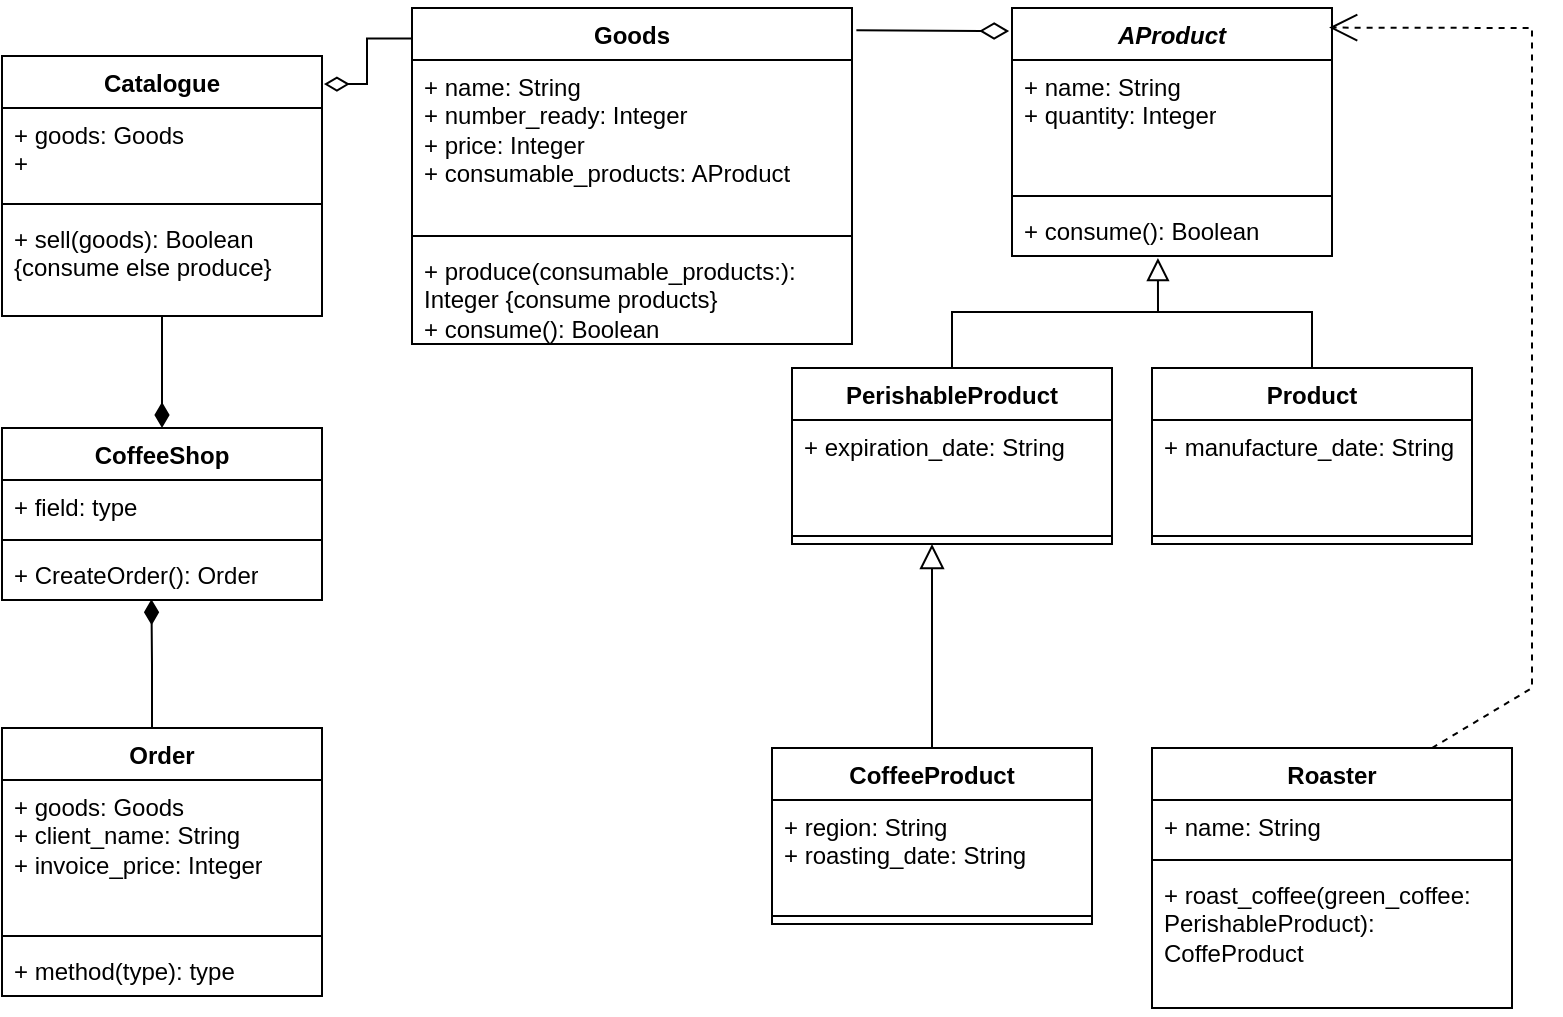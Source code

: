 <mxfile version="22.0.4" type="device">
  <diagram name="Page-1" id="B26PpSdpA0CUQggqFJnL">
    <mxGraphModel dx="2049" dy="1129" grid="1" gridSize="10" guides="1" tooltips="1" connect="1" arrows="1" fold="1" page="1" pageScale="1" pageWidth="827" pageHeight="1169" math="0" shadow="0">
      <root>
        <mxCell id="0" />
        <mxCell id="1" parent="0" />
        <mxCell id="Tgnhw9O2b4wC5MJ8O7pF-2" value="&lt;i&gt;AProduct&lt;/i&gt;" style="swimlane;fontStyle=1;align=center;verticalAlign=top;childLayout=stackLayout;horizontal=1;startSize=26;horizontalStack=0;resizeParent=1;resizeParentMax=0;resizeLast=0;collapsible=1;marginBottom=0;whiteSpace=wrap;html=1;" parent="1" vertex="1">
          <mxGeometry x="560" y="20" width="160" height="124" as="geometry">
            <mxRectangle x="480" y="50" width="150" height="30" as="alternateBounds" />
          </mxGeometry>
        </mxCell>
        <mxCell id="Tgnhw9O2b4wC5MJ8O7pF-3" value="+ name: String&lt;br&gt;+ quantity: Integer" style="text;strokeColor=none;fillColor=none;align=left;verticalAlign=top;spacingLeft=4;spacingRight=4;overflow=hidden;rotatable=0;points=[[0,0.5],[1,0.5]];portConstraint=eastwest;whiteSpace=wrap;html=1;" parent="Tgnhw9O2b4wC5MJ8O7pF-2" vertex="1">
          <mxGeometry y="26" width="160" height="64" as="geometry" />
        </mxCell>
        <mxCell id="Tgnhw9O2b4wC5MJ8O7pF-4" value="" style="line;strokeWidth=1;fillColor=none;align=left;verticalAlign=middle;spacingTop=-1;spacingLeft=3;spacingRight=3;rotatable=0;labelPosition=right;points=[];portConstraint=eastwest;strokeColor=inherit;" parent="Tgnhw9O2b4wC5MJ8O7pF-2" vertex="1">
          <mxGeometry y="90" width="160" height="8" as="geometry" />
        </mxCell>
        <mxCell id="Tgnhw9O2b4wC5MJ8O7pF-5" value="+ consume(): Boolean" style="text;strokeColor=none;fillColor=none;align=left;verticalAlign=top;spacingLeft=4;spacingRight=4;overflow=hidden;rotatable=0;points=[[0,0.5],[1,0.5]];portConstraint=eastwest;whiteSpace=wrap;html=1;" parent="Tgnhw9O2b4wC5MJ8O7pF-2" vertex="1">
          <mxGeometry y="98" width="160" height="26" as="geometry" />
        </mxCell>
        <mxCell id="Tgnhw9O2b4wC5MJ8O7pF-14" value="CoffeeProduct" style="swimlane;fontStyle=1;align=center;verticalAlign=top;childLayout=stackLayout;horizontal=1;startSize=26;horizontalStack=0;resizeParent=1;resizeParentMax=0;resizeLast=0;collapsible=1;marginBottom=0;whiteSpace=wrap;html=1;" parent="1" vertex="1">
          <mxGeometry x="440" y="390" width="160" height="88" as="geometry" />
        </mxCell>
        <mxCell id="Tgnhw9O2b4wC5MJ8O7pF-15" value="+ region: String&lt;br&gt;+ roasting_date: String" style="text;strokeColor=none;fillColor=none;align=left;verticalAlign=top;spacingLeft=4;spacingRight=4;overflow=hidden;rotatable=0;points=[[0,0.5],[1,0.5]];portConstraint=eastwest;whiteSpace=wrap;html=1;" parent="Tgnhw9O2b4wC5MJ8O7pF-14" vertex="1">
          <mxGeometry y="26" width="160" height="54" as="geometry" />
        </mxCell>
        <mxCell id="Tgnhw9O2b4wC5MJ8O7pF-16" value="" style="line;strokeWidth=1;fillColor=none;align=left;verticalAlign=middle;spacingTop=-1;spacingLeft=3;spacingRight=3;rotatable=0;labelPosition=right;points=[];portConstraint=eastwest;strokeColor=inherit;" parent="Tgnhw9O2b4wC5MJ8O7pF-14" vertex="1">
          <mxGeometry y="80" width="160" height="8" as="geometry" />
        </mxCell>
        <mxCell id="Tgnhw9O2b4wC5MJ8O7pF-18" value="Catalogue" style="swimlane;fontStyle=1;align=center;verticalAlign=top;childLayout=stackLayout;horizontal=1;startSize=26;horizontalStack=0;resizeParent=1;resizeParentMax=0;resizeLast=0;collapsible=1;marginBottom=0;whiteSpace=wrap;html=1;" parent="1" vertex="1">
          <mxGeometry x="55" y="44" width="160" height="130" as="geometry" />
        </mxCell>
        <mxCell id="Tgnhw9O2b4wC5MJ8O7pF-19" value="+ goods: Goods&lt;br&gt;+&amp;nbsp;" style="text;strokeColor=none;fillColor=none;align=left;verticalAlign=top;spacingLeft=4;spacingRight=4;overflow=hidden;rotatable=0;points=[[0,0.5],[1,0.5]];portConstraint=eastwest;whiteSpace=wrap;html=1;" parent="Tgnhw9O2b4wC5MJ8O7pF-18" vertex="1">
          <mxGeometry y="26" width="160" height="44" as="geometry" />
        </mxCell>
        <mxCell id="Tgnhw9O2b4wC5MJ8O7pF-20" value="" style="line;strokeWidth=1;fillColor=none;align=left;verticalAlign=middle;spacingTop=-1;spacingLeft=3;spacingRight=3;rotatable=0;labelPosition=right;points=[];portConstraint=eastwest;strokeColor=inherit;" parent="Tgnhw9O2b4wC5MJ8O7pF-18" vertex="1">
          <mxGeometry y="70" width="160" height="8" as="geometry" />
        </mxCell>
        <mxCell id="Tgnhw9O2b4wC5MJ8O7pF-21" value="+ sell(goods): Boolean {consume else produce}" style="text;strokeColor=none;fillColor=none;align=left;verticalAlign=top;spacingLeft=4;spacingRight=4;overflow=hidden;rotatable=0;points=[[0,0.5],[1,0.5]];portConstraint=eastwest;whiteSpace=wrap;html=1;" parent="Tgnhw9O2b4wC5MJ8O7pF-18" vertex="1">
          <mxGeometry y="78" width="160" height="52" as="geometry" />
        </mxCell>
        <mxCell id="gLfY4DbhLOkoS1d-2GVk-16" style="edgeStyle=orthogonalEdgeStyle;rounded=0;orthogonalLoop=1;jettySize=auto;html=1;endArrow=none;endFill=0;" edge="1" parent="1" source="Tgnhw9O2b4wC5MJ8O7pF-22">
          <mxGeometry relative="1" as="geometry">
            <mxPoint x="562" y="172" as="targetPoint" />
            <Array as="points">
              <mxPoint x="710" y="172" />
              <mxPoint x="580" y="172" />
            </Array>
          </mxGeometry>
        </mxCell>
        <mxCell id="Tgnhw9O2b4wC5MJ8O7pF-22" value="Product" style="swimlane;fontStyle=1;align=center;verticalAlign=top;childLayout=stackLayout;horizontal=1;startSize=26;horizontalStack=0;resizeParent=1;resizeParentMax=0;resizeLast=0;collapsible=1;marginBottom=0;whiteSpace=wrap;html=1;" parent="1" vertex="1">
          <mxGeometry x="630" y="200" width="160" height="88" as="geometry" />
        </mxCell>
        <mxCell id="Tgnhw9O2b4wC5MJ8O7pF-23" value="+ manufacture_date: String" style="text;strokeColor=none;fillColor=none;align=left;verticalAlign=top;spacingLeft=4;spacingRight=4;overflow=hidden;rotatable=0;points=[[0,0.5],[1,0.5]];portConstraint=eastwest;whiteSpace=wrap;html=1;" parent="Tgnhw9O2b4wC5MJ8O7pF-22" vertex="1">
          <mxGeometry y="26" width="160" height="54" as="geometry" />
        </mxCell>
        <mxCell id="Tgnhw9O2b4wC5MJ8O7pF-24" value="" style="line;strokeWidth=1;fillColor=none;align=left;verticalAlign=middle;spacingTop=-1;spacingLeft=3;spacingRight=3;rotatable=0;labelPosition=right;points=[];portConstraint=eastwest;strokeColor=inherit;" parent="Tgnhw9O2b4wC5MJ8O7pF-22" vertex="1">
          <mxGeometry y="80" width="160" height="8" as="geometry" />
        </mxCell>
        <mxCell id="Gvj6GqQqcnnQqJ61h62s-1" value="Goods" style="swimlane;fontStyle=1;align=center;verticalAlign=top;childLayout=stackLayout;horizontal=1;startSize=26;horizontalStack=0;resizeParent=1;resizeParentMax=0;resizeLast=0;collapsible=1;marginBottom=0;whiteSpace=wrap;html=1;" parent="1" vertex="1">
          <mxGeometry x="260" y="20" width="220" height="168" as="geometry">
            <mxRectangle x="350" y="90" width="80" height="30" as="alternateBounds" />
          </mxGeometry>
        </mxCell>
        <mxCell id="Gvj6GqQqcnnQqJ61h62s-2" value="+ name: String&lt;br&gt;+ number_ready: Integer&lt;br&gt;+ price: Integer&lt;br&gt;+ consumable_products: AProduct" style="text;strokeColor=none;fillColor=none;align=left;verticalAlign=top;spacingLeft=4;spacingRight=4;overflow=hidden;rotatable=0;points=[[0,0.5],[1,0.5]];portConstraint=eastwest;whiteSpace=wrap;html=1;" parent="Gvj6GqQqcnnQqJ61h62s-1" vertex="1">
          <mxGeometry y="26" width="220" height="84" as="geometry" />
        </mxCell>
        <mxCell id="Gvj6GqQqcnnQqJ61h62s-3" value="" style="line;strokeWidth=1;fillColor=none;align=left;verticalAlign=middle;spacingTop=-1;spacingLeft=3;spacingRight=3;rotatable=0;labelPosition=right;points=[];portConstraint=eastwest;strokeColor=inherit;" parent="Gvj6GqQqcnnQqJ61h62s-1" vertex="1">
          <mxGeometry y="110" width="220" height="8" as="geometry" />
        </mxCell>
        <mxCell id="Gvj6GqQqcnnQqJ61h62s-4" value="+ produce(consumable_products:): Integer {consume products}&lt;br&gt;+ consume(): Boolean" style="text;strokeColor=none;fillColor=none;align=left;verticalAlign=top;spacingLeft=4;spacingRight=4;overflow=hidden;rotatable=0;points=[[0,0.5],[1,0.5]];portConstraint=eastwest;whiteSpace=wrap;html=1;" parent="Gvj6GqQqcnnQqJ61h62s-1" vertex="1">
          <mxGeometry y="118" width="220" height="50" as="geometry" />
        </mxCell>
        <mxCell id="Gvj6GqQqcnnQqJ61h62s-5" value="PerishableProduct" style="swimlane;fontStyle=1;align=center;verticalAlign=top;childLayout=stackLayout;horizontal=1;startSize=26;horizontalStack=0;resizeParent=1;resizeParentMax=0;resizeLast=0;collapsible=1;marginBottom=0;whiteSpace=wrap;html=1;" parent="1" vertex="1">
          <mxGeometry x="450" y="200" width="160" height="88" as="geometry" />
        </mxCell>
        <mxCell id="Gvj6GqQqcnnQqJ61h62s-6" value="+ expiration_date: String" style="text;strokeColor=none;fillColor=none;align=left;verticalAlign=top;spacingLeft=4;spacingRight=4;overflow=hidden;rotatable=0;points=[[0,0.5],[1,0.5]];portConstraint=eastwest;whiteSpace=wrap;html=1;" parent="Gvj6GqQqcnnQqJ61h62s-5" vertex="1">
          <mxGeometry y="26" width="160" height="54" as="geometry" />
        </mxCell>
        <mxCell id="Gvj6GqQqcnnQqJ61h62s-7" value="" style="line;strokeWidth=1;fillColor=none;align=left;verticalAlign=middle;spacingTop=-1;spacingLeft=3;spacingRight=3;rotatable=0;labelPosition=right;points=[];portConstraint=eastwest;strokeColor=inherit;" parent="Gvj6GqQqcnnQqJ61h62s-5" vertex="1">
          <mxGeometry y="80" width="160" height="8" as="geometry" />
        </mxCell>
        <mxCell id="gLfY4DbhLOkoS1d-2GVk-2" style="edgeStyle=orthogonalEdgeStyle;rounded=0;orthogonalLoop=1;jettySize=auto;html=1;entryX=0.467;entryY=0.985;entryDx=0;entryDy=0;endArrow=diamondThin;endFill=1;endSize=10;entryPerimeter=0;" edge="1" parent="1" source="Gvj6GqQqcnnQqJ61h62s-9" target="gLfY4DbhLOkoS1d-2GVk-22">
          <mxGeometry relative="1" as="geometry">
            <Array as="points">
              <mxPoint x="130" y="348" />
              <mxPoint x="130" y="348" />
            </Array>
          </mxGeometry>
        </mxCell>
        <mxCell id="Gvj6GqQqcnnQqJ61h62s-9" value="Order" style="swimlane;fontStyle=1;align=center;verticalAlign=top;childLayout=stackLayout;horizontal=1;startSize=26;horizontalStack=0;resizeParent=1;resizeParentMax=0;resizeLast=0;collapsible=1;marginBottom=0;whiteSpace=wrap;html=1;" parent="1" vertex="1">
          <mxGeometry x="55" y="380" width="160" height="134" as="geometry" />
        </mxCell>
        <mxCell id="Gvj6GqQqcnnQqJ61h62s-10" value="+ goods: Goods&lt;br&gt;+ client_name: String&lt;br&gt;+ invoice_price: Integer" style="text;strokeColor=none;fillColor=none;align=left;verticalAlign=top;spacingLeft=4;spacingRight=4;overflow=hidden;rotatable=0;points=[[0,0.5],[1,0.5]];portConstraint=eastwest;whiteSpace=wrap;html=1;" parent="Gvj6GqQqcnnQqJ61h62s-9" vertex="1">
          <mxGeometry y="26" width="160" height="74" as="geometry" />
        </mxCell>
        <mxCell id="Gvj6GqQqcnnQqJ61h62s-11" value="" style="line;strokeWidth=1;fillColor=none;align=left;verticalAlign=middle;spacingTop=-1;spacingLeft=3;spacingRight=3;rotatable=0;labelPosition=right;points=[];portConstraint=eastwest;strokeColor=inherit;" parent="Gvj6GqQqcnnQqJ61h62s-9" vertex="1">
          <mxGeometry y="100" width="160" height="8" as="geometry" />
        </mxCell>
        <mxCell id="Gvj6GqQqcnnQqJ61h62s-12" value="+ method(type): type" style="text;strokeColor=none;fillColor=none;align=left;verticalAlign=top;spacingLeft=4;spacingRight=4;overflow=hidden;rotatable=0;points=[[0,0.5],[1,0.5]];portConstraint=eastwest;whiteSpace=wrap;html=1;" parent="Gvj6GqQqcnnQqJ61h62s-9" vertex="1">
          <mxGeometry y="108" width="160" height="26" as="geometry" />
        </mxCell>
        <mxCell id="Gvj6GqQqcnnQqJ61h62s-13" style="edgeStyle=orthogonalEdgeStyle;rounded=0;orthogonalLoop=1;jettySize=auto;html=1;endArrow=block;endFill=0;endSize=10;exitX=0.5;exitY=0;exitDx=0;exitDy=0;entryX=0.5;entryY=1;entryDx=0;entryDy=0;" parent="1" edge="1">
          <mxGeometry relative="1" as="geometry">
            <mxPoint x="510.0" y="390" as="sourcePoint" />
            <mxPoint x="520.0" y="288" as="targetPoint" />
            <Array as="points">
              <mxPoint x="520" y="390" />
            </Array>
          </mxGeometry>
        </mxCell>
        <mxCell id="Gvj6GqQqcnnQqJ61h62s-15" style="edgeStyle=orthogonalEdgeStyle;rounded=0;orthogonalLoop=1;jettySize=auto;html=1;entryX=0.456;entryY=1.038;entryDx=0;entryDy=0;entryPerimeter=0;endArrow=block;endFill=0;endSize=9;" parent="1" source="Gvj6GqQqcnnQqJ61h62s-5" target="Tgnhw9O2b4wC5MJ8O7pF-5" edge="1">
          <mxGeometry relative="1" as="geometry" />
        </mxCell>
        <mxCell id="Gvj6GqQqcnnQqJ61h62s-21" style="edgeStyle=orthogonalEdgeStyle;rounded=0;orthogonalLoop=1;jettySize=auto;html=1;entryX=1.006;entryY=0.108;entryDx=0;entryDy=0;entryPerimeter=0;exitX=0;exitY=0.091;exitDx=0;exitDy=0;exitPerimeter=0;endArrow=diamondThin;endFill=0;endSize=10;" parent="1" source="Gvj6GqQqcnnQqJ61h62s-1" target="Tgnhw9O2b4wC5MJ8O7pF-18" edge="1">
          <mxGeometry relative="1" as="geometry">
            <mxPoint x="260" y="64" as="sourcePoint" />
          </mxGeometry>
        </mxCell>
        <mxCell id="Gvj6GqQqcnnQqJ61h62s-64" value="Roaster" style="swimlane;fontStyle=1;align=center;verticalAlign=top;childLayout=stackLayout;horizontal=1;startSize=26;horizontalStack=0;resizeParent=1;resizeParentMax=0;resizeLast=0;collapsible=1;marginBottom=0;whiteSpace=wrap;html=1;" parent="1" vertex="1">
          <mxGeometry x="630" y="390" width="180" height="130" as="geometry" />
        </mxCell>
        <mxCell id="Gvj6GqQqcnnQqJ61h62s-65" value="+ name: String" style="text;strokeColor=none;fillColor=none;align=left;verticalAlign=top;spacingLeft=4;spacingRight=4;overflow=hidden;rotatable=0;points=[[0,0.5],[1,0.5]];portConstraint=eastwest;whiteSpace=wrap;html=1;" parent="Gvj6GqQqcnnQqJ61h62s-64" vertex="1">
          <mxGeometry y="26" width="180" height="26" as="geometry" />
        </mxCell>
        <mxCell id="Gvj6GqQqcnnQqJ61h62s-66" value="" style="line;strokeWidth=1;fillColor=none;align=left;verticalAlign=middle;spacingTop=-1;spacingLeft=3;spacingRight=3;rotatable=0;labelPosition=right;points=[];portConstraint=eastwest;strokeColor=inherit;" parent="Gvj6GqQqcnnQqJ61h62s-64" vertex="1">
          <mxGeometry y="52" width="180" height="8" as="geometry" />
        </mxCell>
        <mxCell id="Gvj6GqQqcnnQqJ61h62s-67" value="+ roast_coffee(green_coffee: PerishableProduct): CoffeProduct" style="text;strokeColor=none;fillColor=none;align=left;verticalAlign=top;spacingLeft=4;spacingRight=4;overflow=hidden;rotatable=0;points=[[0,0.5],[1,0.5]];portConstraint=eastwest;whiteSpace=wrap;html=1;" parent="Gvj6GqQqcnnQqJ61h62s-64" vertex="1">
          <mxGeometry y="60" width="180" height="70" as="geometry" />
        </mxCell>
        <mxCell id="gLfY4DbhLOkoS1d-2GVk-3" value="" style="endArrow=diamondThin;endFill=1;endSize=10;html=1;rounded=0;entryX=0.5;entryY=0;entryDx=0;entryDy=0;" edge="1" parent="1" source="Tgnhw9O2b4wC5MJ8O7pF-21" target="gLfY4DbhLOkoS1d-2GVk-19">
          <mxGeometry width="160" relative="1" as="geometry">
            <mxPoint x="360" y="290" as="sourcePoint" />
            <mxPoint x="520" y="290" as="targetPoint" />
          </mxGeometry>
        </mxCell>
        <mxCell id="gLfY4DbhLOkoS1d-2GVk-11" value="" style="endArrow=diamondThin;endSize=12;html=1;rounded=0;exitX=1.01;exitY=0.066;exitDx=0;exitDy=0;exitPerimeter=0;entryX=-0.009;entryY=0.093;entryDx=0;entryDy=0;entryPerimeter=0;endFill=0;" edge="1" parent="1" source="Gvj6GqQqcnnQqJ61h62s-1" target="Tgnhw9O2b4wC5MJ8O7pF-2">
          <mxGeometry width="160" relative="1" as="geometry">
            <mxPoint x="170" y="230" as="sourcePoint" />
            <mxPoint x="470" y="70" as="targetPoint" />
            <Array as="points" />
          </mxGeometry>
        </mxCell>
        <mxCell id="gLfY4DbhLOkoS1d-2GVk-12" value="" style="endArrow=open;endSize=12;dashed=1;html=1;rounded=0;entryX=0.991;entryY=0.079;entryDx=0;entryDy=0;entryPerimeter=0;" edge="1" parent="1" target="Tgnhw9O2b4wC5MJ8O7pF-2">
          <mxGeometry x="0.063" y="-28" width="160" relative="1" as="geometry">
            <mxPoint x="770" y="390" as="sourcePoint" />
            <mxPoint x="850" y="111.66" as="targetPoint" />
            <Array as="points">
              <mxPoint x="820" y="360" />
              <mxPoint x="820" y="230" />
              <mxPoint x="820" y="30" />
            </Array>
            <mxPoint x="-1" as="offset" />
          </mxGeometry>
        </mxCell>
        <mxCell id="gLfY4DbhLOkoS1d-2GVk-19" value="CoffeeShop" style="swimlane;fontStyle=1;align=center;verticalAlign=top;childLayout=stackLayout;horizontal=1;startSize=26;horizontalStack=0;resizeParent=1;resizeParentMax=0;resizeLast=0;collapsible=1;marginBottom=0;whiteSpace=wrap;html=1;" vertex="1" parent="1">
          <mxGeometry x="55" y="230" width="160" height="86" as="geometry" />
        </mxCell>
        <mxCell id="gLfY4DbhLOkoS1d-2GVk-20" value="+ field: type" style="text;strokeColor=none;fillColor=none;align=left;verticalAlign=top;spacingLeft=4;spacingRight=4;overflow=hidden;rotatable=0;points=[[0,0.5],[1,0.5]];portConstraint=eastwest;whiteSpace=wrap;html=1;" vertex="1" parent="gLfY4DbhLOkoS1d-2GVk-19">
          <mxGeometry y="26" width="160" height="26" as="geometry" />
        </mxCell>
        <mxCell id="gLfY4DbhLOkoS1d-2GVk-21" value="" style="line;strokeWidth=1;fillColor=none;align=left;verticalAlign=middle;spacingTop=-1;spacingLeft=3;spacingRight=3;rotatable=0;labelPosition=right;points=[];portConstraint=eastwest;strokeColor=inherit;" vertex="1" parent="gLfY4DbhLOkoS1d-2GVk-19">
          <mxGeometry y="52" width="160" height="8" as="geometry" />
        </mxCell>
        <mxCell id="gLfY4DbhLOkoS1d-2GVk-22" value="+ CreateOrder(): Order" style="text;strokeColor=none;fillColor=none;align=left;verticalAlign=top;spacingLeft=4;spacingRight=4;overflow=hidden;rotatable=0;points=[[0,0.5],[1,0.5]];portConstraint=eastwest;whiteSpace=wrap;html=1;" vertex="1" parent="gLfY4DbhLOkoS1d-2GVk-19">
          <mxGeometry y="60" width="160" height="26" as="geometry" />
        </mxCell>
      </root>
    </mxGraphModel>
  </diagram>
</mxfile>

